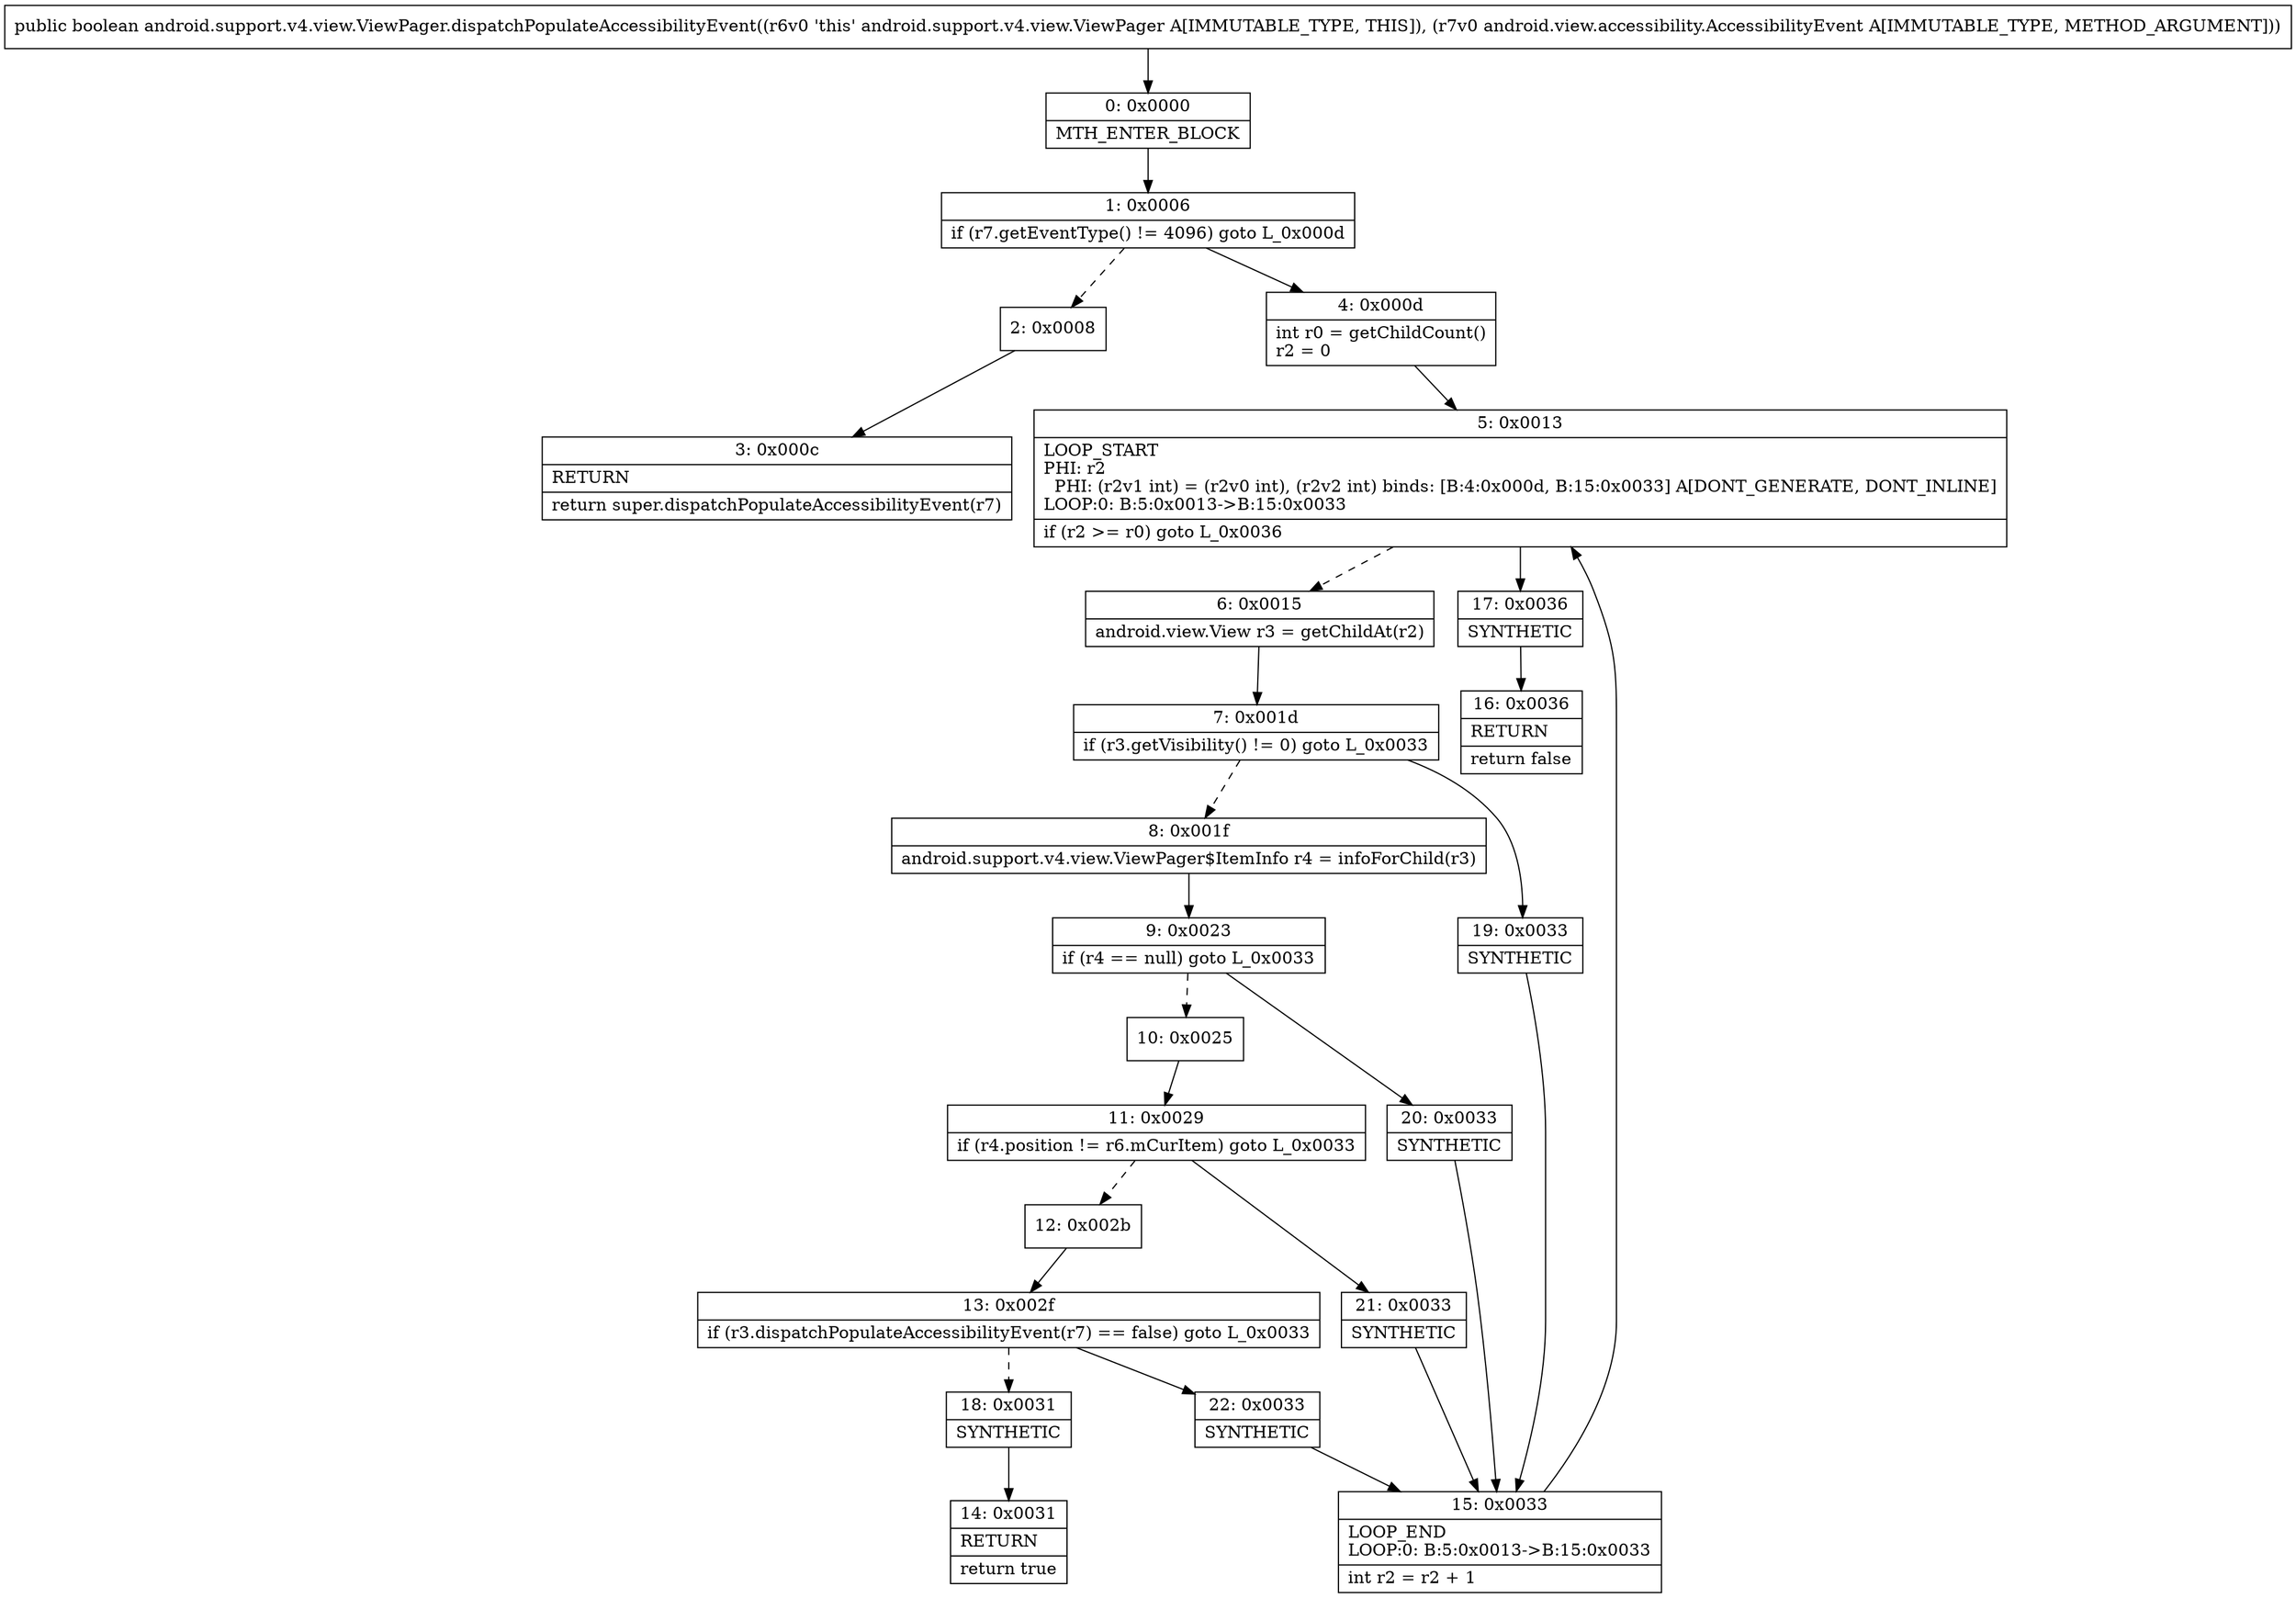 digraph "CFG forandroid.support.v4.view.ViewPager.dispatchPopulateAccessibilityEvent(Landroid\/view\/accessibility\/AccessibilityEvent;)Z" {
Node_0 [shape=record,label="{0\:\ 0x0000|MTH_ENTER_BLOCK\l}"];
Node_1 [shape=record,label="{1\:\ 0x0006|if (r7.getEventType() != 4096) goto L_0x000d\l}"];
Node_2 [shape=record,label="{2\:\ 0x0008}"];
Node_3 [shape=record,label="{3\:\ 0x000c|RETURN\l|return super.dispatchPopulateAccessibilityEvent(r7)\l}"];
Node_4 [shape=record,label="{4\:\ 0x000d|int r0 = getChildCount()\lr2 = 0\l}"];
Node_5 [shape=record,label="{5\:\ 0x0013|LOOP_START\lPHI: r2 \l  PHI: (r2v1 int) = (r2v0 int), (r2v2 int) binds: [B:4:0x000d, B:15:0x0033] A[DONT_GENERATE, DONT_INLINE]\lLOOP:0: B:5:0x0013\-\>B:15:0x0033\l|if (r2 \>= r0) goto L_0x0036\l}"];
Node_6 [shape=record,label="{6\:\ 0x0015|android.view.View r3 = getChildAt(r2)\l}"];
Node_7 [shape=record,label="{7\:\ 0x001d|if (r3.getVisibility() != 0) goto L_0x0033\l}"];
Node_8 [shape=record,label="{8\:\ 0x001f|android.support.v4.view.ViewPager$ItemInfo r4 = infoForChild(r3)\l}"];
Node_9 [shape=record,label="{9\:\ 0x0023|if (r4 == null) goto L_0x0033\l}"];
Node_10 [shape=record,label="{10\:\ 0x0025}"];
Node_11 [shape=record,label="{11\:\ 0x0029|if (r4.position != r6.mCurItem) goto L_0x0033\l}"];
Node_12 [shape=record,label="{12\:\ 0x002b}"];
Node_13 [shape=record,label="{13\:\ 0x002f|if (r3.dispatchPopulateAccessibilityEvent(r7) == false) goto L_0x0033\l}"];
Node_14 [shape=record,label="{14\:\ 0x0031|RETURN\l|return true\l}"];
Node_15 [shape=record,label="{15\:\ 0x0033|LOOP_END\lLOOP:0: B:5:0x0013\-\>B:15:0x0033\l|int r2 = r2 + 1\l}"];
Node_16 [shape=record,label="{16\:\ 0x0036|RETURN\l|return false\l}"];
Node_17 [shape=record,label="{17\:\ 0x0036|SYNTHETIC\l}"];
Node_18 [shape=record,label="{18\:\ 0x0031|SYNTHETIC\l}"];
Node_19 [shape=record,label="{19\:\ 0x0033|SYNTHETIC\l}"];
Node_20 [shape=record,label="{20\:\ 0x0033|SYNTHETIC\l}"];
Node_21 [shape=record,label="{21\:\ 0x0033|SYNTHETIC\l}"];
Node_22 [shape=record,label="{22\:\ 0x0033|SYNTHETIC\l}"];
MethodNode[shape=record,label="{public boolean android.support.v4.view.ViewPager.dispatchPopulateAccessibilityEvent((r6v0 'this' android.support.v4.view.ViewPager A[IMMUTABLE_TYPE, THIS]), (r7v0 android.view.accessibility.AccessibilityEvent A[IMMUTABLE_TYPE, METHOD_ARGUMENT])) }"];
MethodNode -> Node_0;
Node_0 -> Node_1;
Node_1 -> Node_2[style=dashed];
Node_1 -> Node_4;
Node_2 -> Node_3;
Node_4 -> Node_5;
Node_5 -> Node_6[style=dashed];
Node_5 -> Node_17;
Node_6 -> Node_7;
Node_7 -> Node_8[style=dashed];
Node_7 -> Node_19;
Node_8 -> Node_9;
Node_9 -> Node_10[style=dashed];
Node_9 -> Node_20;
Node_10 -> Node_11;
Node_11 -> Node_12[style=dashed];
Node_11 -> Node_21;
Node_12 -> Node_13;
Node_13 -> Node_18[style=dashed];
Node_13 -> Node_22;
Node_15 -> Node_5;
Node_17 -> Node_16;
Node_18 -> Node_14;
Node_19 -> Node_15;
Node_20 -> Node_15;
Node_21 -> Node_15;
Node_22 -> Node_15;
}

